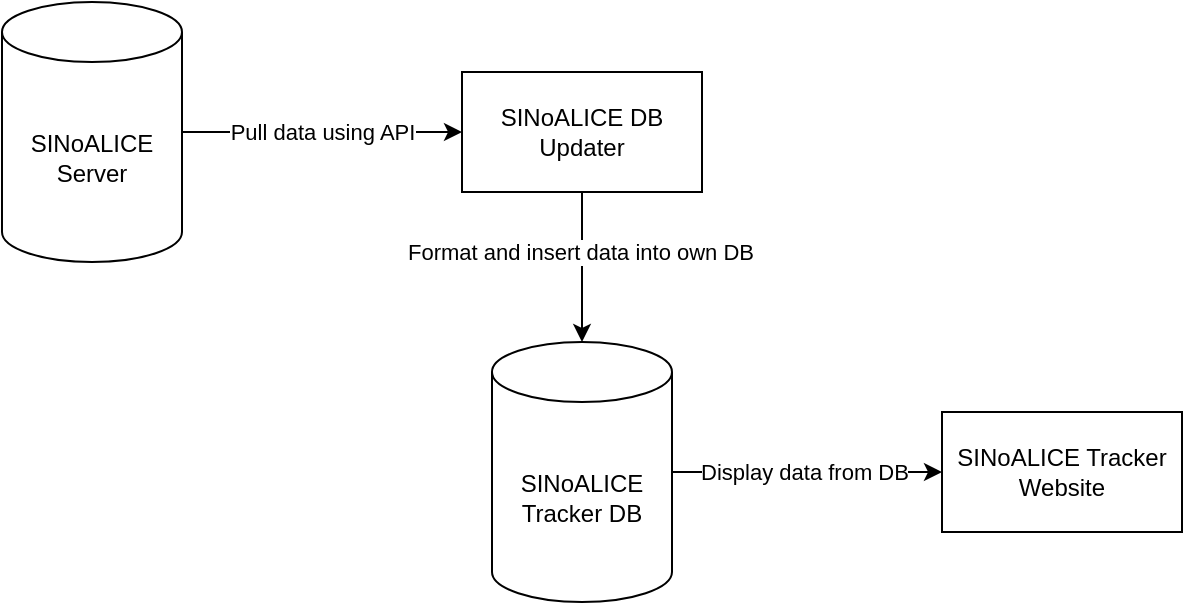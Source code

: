 <mxfile version="21.2.3" type="device">
  <diagram name="Page-1" id="p96CrVO1GNaF59l0t8Ho">
    <mxGraphModel dx="988" dy="548" grid="1" gridSize="10" guides="1" tooltips="1" connect="1" arrows="1" fold="1" page="1" pageScale="1" pageWidth="850" pageHeight="1100" math="0" shadow="0">
      <root>
        <mxCell id="0" />
        <mxCell id="1" parent="0" />
        <mxCell id="X9ttglirbqzohFgh4f3p-1" value="SINoALICE Server" style="shape=cylinder3;whiteSpace=wrap;html=1;boundedLbl=1;backgroundOutline=1;size=15;" vertex="1" parent="1">
          <mxGeometry x="10" y="290" width="90" height="130" as="geometry" />
        </mxCell>
        <mxCell id="X9ttglirbqzohFgh4f3p-2" value="SINoALICE DB Updater" style="rounded=0;whiteSpace=wrap;html=1;" vertex="1" parent="1">
          <mxGeometry x="240" y="325" width="120" height="60" as="geometry" />
        </mxCell>
        <mxCell id="X9ttglirbqzohFgh4f3p-3" value="SINoALICE Tracker Website" style="rounded=0;whiteSpace=wrap;html=1;" vertex="1" parent="1">
          <mxGeometry x="480" y="495" width="120" height="60" as="geometry" />
        </mxCell>
        <mxCell id="X9ttglirbqzohFgh4f3p-5" value="SINoALICE Tracker DB" style="shape=cylinder3;whiteSpace=wrap;html=1;boundedLbl=1;backgroundOutline=1;size=15;" vertex="1" parent="1">
          <mxGeometry x="255" y="460" width="90" height="130" as="geometry" />
        </mxCell>
        <mxCell id="X9ttglirbqzohFgh4f3p-6" value="" style="endArrow=classic;html=1;rounded=0;" edge="1" parent="1" source="X9ttglirbqzohFgh4f3p-1" target="X9ttglirbqzohFgh4f3p-2">
          <mxGeometry width="50" height="50" relative="1" as="geometry">
            <mxPoint x="290" y="580" as="sourcePoint" />
            <mxPoint x="340" y="530" as="targetPoint" />
          </mxGeometry>
        </mxCell>
        <mxCell id="X9ttglirbqzohFgh4f3p-7" value="Pull data using API" style="edgeLabel;html=1;align=center;verticalAlign=middle;resizable=0;points=[];" vertex="1" connectable="0" parent="X9ttglirbqzohFgh4f3p-6">
          <mxGeometry x="0.241" relative="1" as="geometry">
            <mxPoint x="-17" as="offset" />
          </mxGeometry>
        </mxCell>
        <mxCell id="X9ttglirbqzohFgh4f3p-8" value="" style="endArrow=classic;html=1;rounded=0;" edge="1" parent="1" source="X9ttglirbqzohFgh4f3p-2" target="X9ttglirbqzohFgh4f3p-5">
          <mxGeometry width="50" height="50" relative="1" as="geometry">
            <mxPoint x="290" y="580" as="sourcePoint" />
            <mxPoint x="340" y="530" as="targetPoint" />
          </mxGeometry>
        </mxCell>
        <mxCell id="X9ttglirbqzohFgh4f3p-9" value="Format and insert data into own DB" style="edgeLabel;html=1;align=center;verticalAlign=middle;resizable=0;points=[];" vertex="1" connectable="0" parent="X9ttglirbqzohFgh4f3p-8">
          <mxGeometry x="-0.206" y="-1" relative="1" as="geometry">
            <mxPoint as="offset" />
          </mxGeometry>
        </mxCell>
        <mxCell id="X9ttglirbqzohFgh4f3p-10" value="" style="endArrow=classic;html=1;rounded=0;" edge="1" parent="1" source="X9ttglirbqzohFgh4f3p-5" target="X9ttglirbqzohFgh4f3p-3">
          <mxGeometry width="50" height="50" relative="1" as="geometry">
            <mxPoint x="290" y="580" as="sourcePoint" />
            <mxPoint x="340" y="530" as="targetPoint" />
          </mxGeometry>
        </mxCell>
        <mxCell id="X9ttglirbqzohFgh4f3p-11" value="Display data from DB" style="edgeLabel;html=1;align=center;verticalAlign=middle;resizable=0;points=[];" vertex="1" connectable="0" parent="X9ttglirbqzohFgh4f3p-10">
          <mxGeometry x="0.075" relative="1" as="geometry">
            <mxPoint x="-7" as="offset" />
          </mxGeometry>
        </mxCell>
      </root>
    </mxGraphModel>
  </diagram>
</mxfile>

